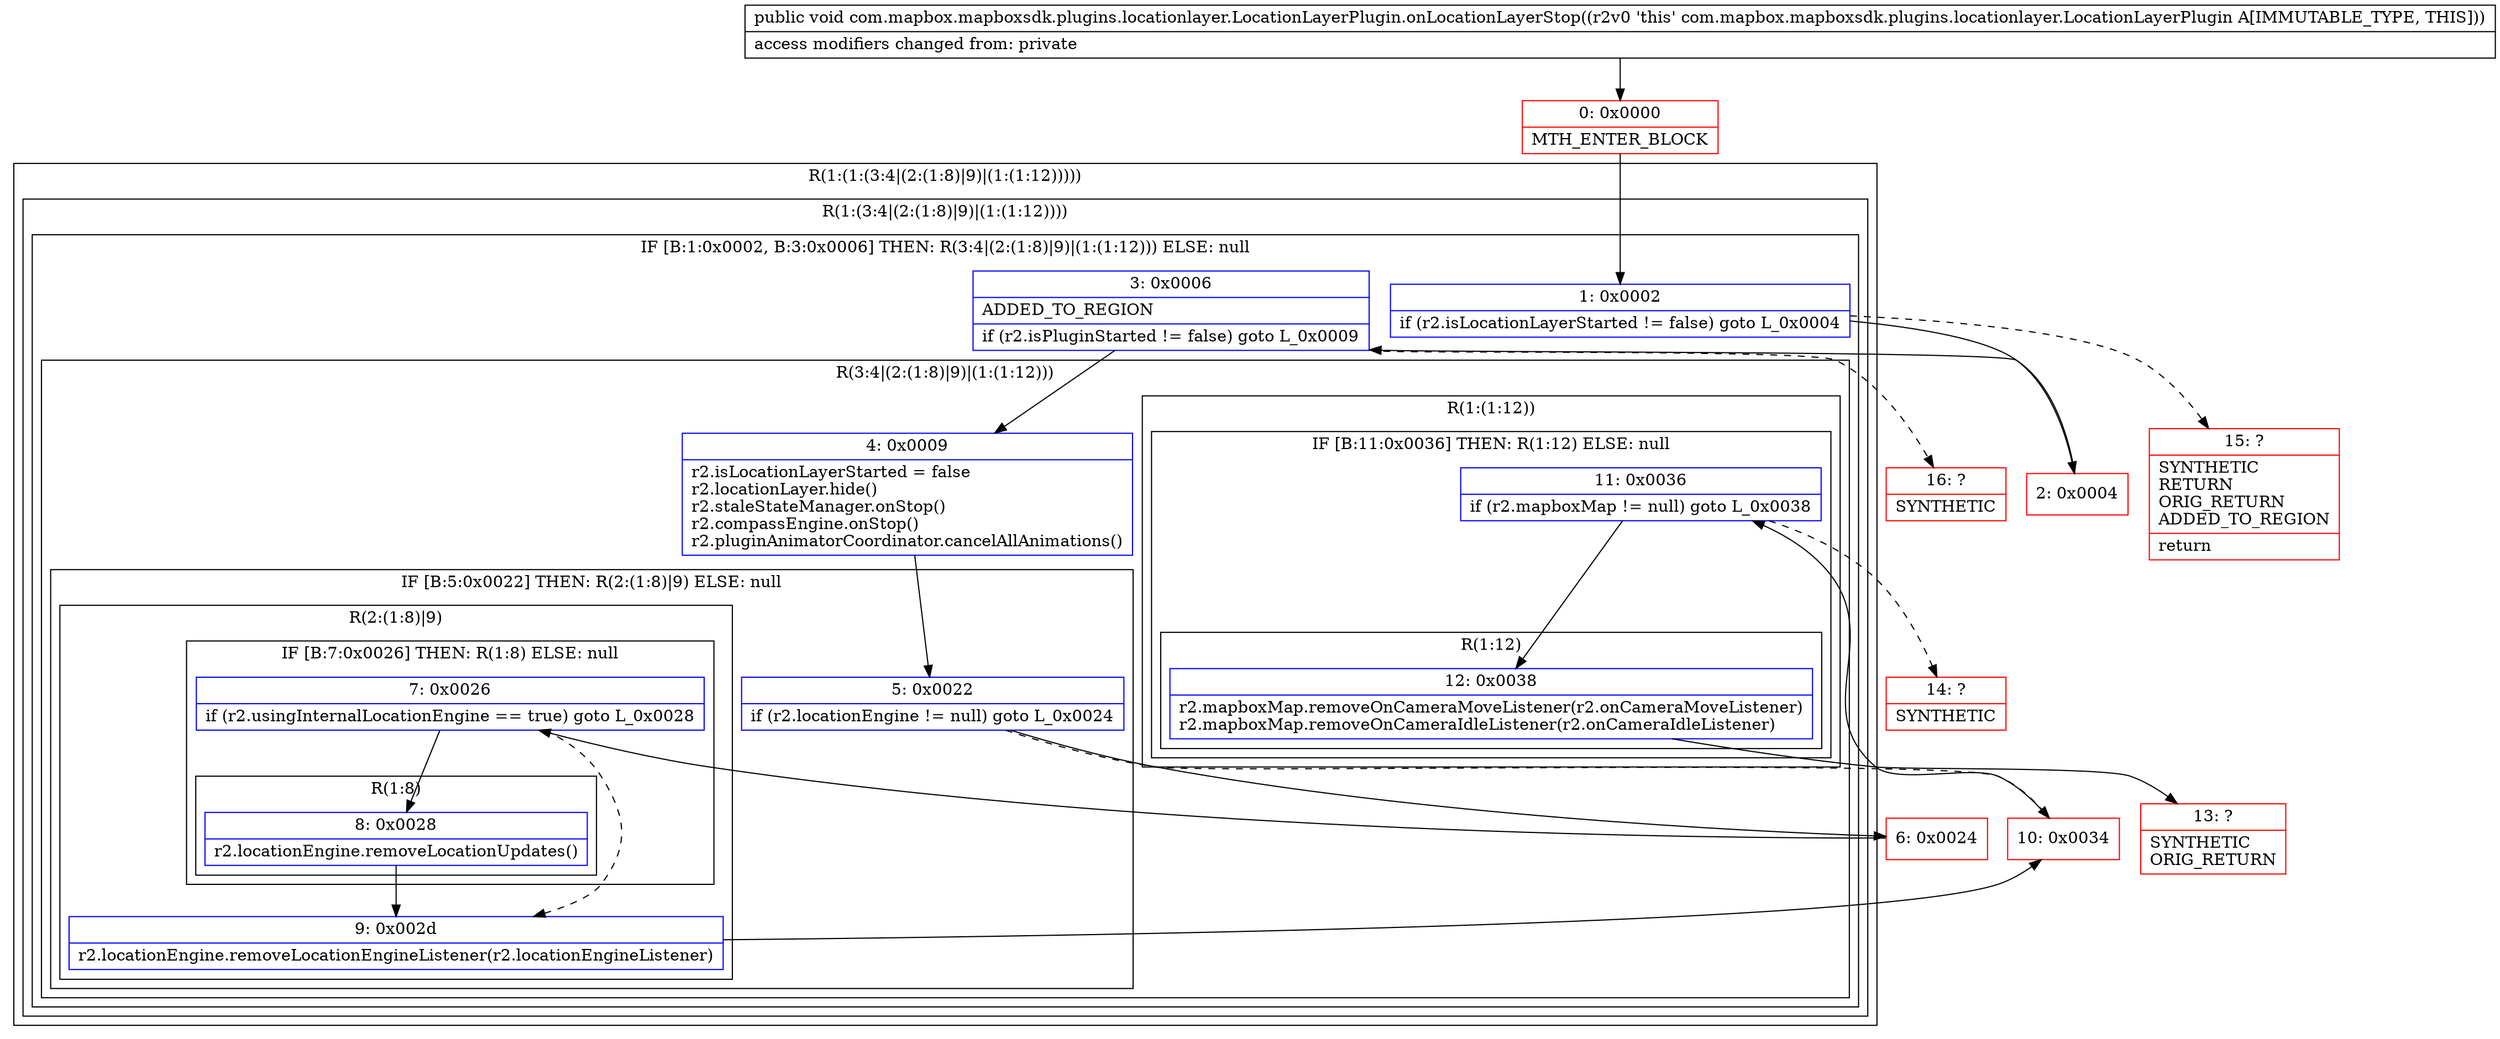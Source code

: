 digraph "CFG forcom.mapbox.mapboxsdk.plugins.locationlayer.LocationLayerPlugin.onLocationLayerStop()V" {
subgraph cluster_Region_733638384 {
label = "R(1:(1:(3:4|(2:(1:8)|9)|(1:(1:12)))))";
node [shape=record,color=blue];
subgraph cluster_Region_204386197 {
label = "R(1:(3:4|(2:(1:8)|9)|(1:(1:12))))";
node [shape=record,color=blue];
subgraph cluster_IfRegion_1145735050 {
label = "IF [B:1:0x0002, B:3:0x0006] THEN: R(3:4|(2:(1:8)|9)|(1:(1:12))) ELSE: null";
node [shape=record,color=blue];
Node_1 [shape=record,label="{1\:\ 0x0002|if (r2.isLocationLayerStarted != false) goto L_0x0004\l}"];
Node_3 [shape=record,label="{3\:\ 0x0006|ADDED_TO_REGION\l|if (r2.isPluginStarted != false) goto L_0x0009\l}"];
subgraph cluster_Region_220190035 {
label = "R(3:4|(2:(1:8)|9)|(1:(1:12)))";
node [shape=record,color=blue];
Node_4 [shape=record,label="{4\:\ 0x0009|r2.isLocationLayerStarted = false\lr2.locationLayer.hide()\lr2.staleStateManager.onStop()\lr2.compassEngine.onStop()\lr2.pluginAnimatorCoordinator.cancelAllAnimations()\l}"];
subgraph cluster_IfRegion_1974134766 {
label = "IF [B:5:0x0022] THEN: R(2:(1:8)|9) ELSE: null";
node [shape=record,color=blue];
Node_5 [shape=record,label="{5\:\ 0x0022|if (r2.locationEngine != null) goto L_0x0024\l}"];
subgraph cluster_Region_209824969 {
label = "R(2:(1:8)|9)";
node [shape=record,color=blue];
subgraph cluster_IfRegion_476519428 {
label = "IF [B:7:0x0026] THEN: R(1:8) ELSE: null";
node [shape=record,color=blue];
Node_7 [shape=record,label="{7\:\ 0x0026|if (r2.usingInternalLocationEngine == true) goto L_0x0028\l}"];
subgraph cluster_Region_1872881558 {
label = "R(1:8)";
node [shape=record,color=blue];
Node_8 [shape=record,label="{8\:\ 0x0028|r2.locationEngine.removeLocationUpdates()\l}"];
}
}
Node_9 [shape=record,label="{9\:\ 0x002d|r2.locationEngine.removeLocationEngineListener(r2.locationEngineListener)\l}"];
}
}
subgraph cluster_Region_1301735451 {
label = "R(1:(1:12))";
node [shape=record,color=blue];
subgraph cluster_IfRegion_1290859140 {
label = "IF [B:11:0x0036] THEN: R(1:12) ELSE: null";
node [shape=record,color=blue];
Node_11 [shape=record,label="{11\:\ 0x0036|if (r2.mapboxMap != null) goto L_0x0038\l}"];
subgraph cluster_Region_1750286370 {
label = "R(1:12)";
node [shape=record,color=blue];
Node_12 [shape=record,label="{12\:\ 0x0038|r2.mapboxMap.removeOnCameraMoveListener(r2.onCameraMoveListener)\lr2.mapboxMap.removeOnCameraIdleListener(r2.onCameraIdleListener)\l}"];
}
}
}
}
}
}
}
Node_0 [shape=record,color=red,label="{0\:\ 0x0000|MTH_ENTER_BLOCK\l}"];
Node_2 [shape=record,color=red,label="{2\:\ 0x0004}"];
Node_6 [shape=record,color=red,label="{6\:\ 0x0024}"];
Node_10 [shape=record,color=red,label="{10\:\ 0x0034}"];
Node_13 [shape=record,color=red,label="{13\:\ ?|SYNTHETIC\lORIG_RETURN\l}"];
Node_14 [shape=record,color=red,label="{14\:\ ?|SYNTHETIC\l}"];
Node_15 [shape=record,color=red,label="{15\:\ ?|SYNTHETIC\lRETURN\lORIG_RETURN\lADDED_TO_REGION\l|return\l}"];
Node_16 [shape=record,color=red,label="{16\:\ ?|SYNTHETIC\l}"];
MethodNode[shape=record,label="{public void com.mapbox.mapboxsdk.plugins.locationlayer.LocationLayerPlugin.onLocationLayerStop((r2v0 'this' com.mapbox.mapboxsdk.plugins.locationlayer.LocationLayerPlugin A[IMMUTABLE_TYPE, THIS]))  | access modifiers changed from: private\l}"];
MethodNode -> Node_0;
Node_1 -> Node_2;
Node_1 -> Node_15[style=dashed];
Node_3 -> Node_4;
Node_3 -> Node_16[style=dashed];
Node_4 -> Node_5;
Node_5 -> Node_6;
Node_5 -> Node_10[style=dashed];
Node_7 -> Node_8;
Node_7 -> Node_9[style=dashed];
Node_8 -> Node_9;
Node_9 -> Node_10;
Node_11 -> Node_12;
Node_11 -> Node_14[style=dashed];
Node_12 -> Node_13;
Node_0 -> Node_1;
Node_2 -> Node_3;
Node_6 -> Node_7;
Node_10 -> Node_11;
}

